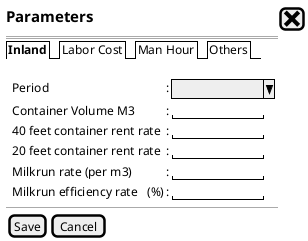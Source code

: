 @startsalt
{
<size:15><b>Parameters|[<size:25><&x>]|*
==
{/ <b>Inland | Labor Cost | Man Hour | Others}*
  
  .
  {
    .|Period                          |:|^           ^|*
    .|Container Volume M3             |:|"           "|*
    .|40 feet container rent rate     |:|"           "|*
    .|20 feet container rent rate     |:|"           "|*
    .|Milkrun rate (per m3)           |:|"           "|*
    .|Milkrun efficiency rate   (%)   |:|"           "|*
  }
  --
  {
    [Save]|[Cancel]
  }
}
@endsalt